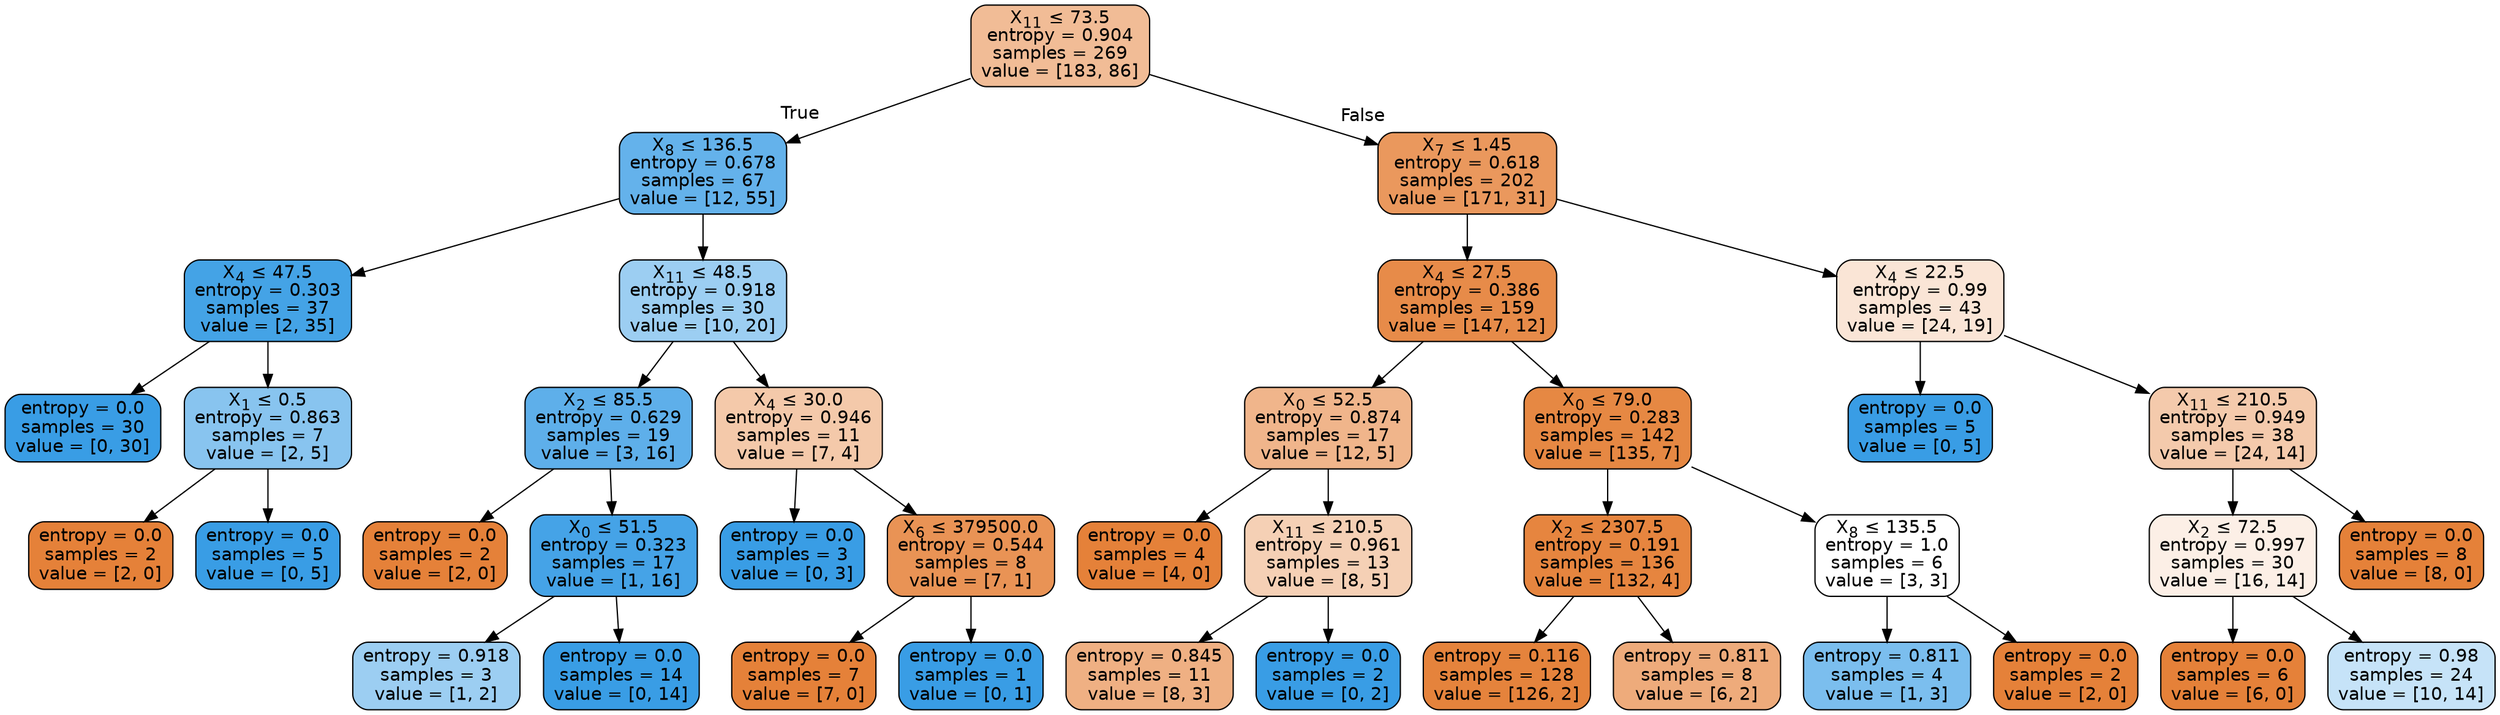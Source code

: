 digraph Tree {
node [shape=box, style="filled, rounded", color="black", fontname=helvetica] ;
edge [fontname=helvetica] ;
0 [label=<X<SUB>11</SUB> &le; 73.5<br/>entropy = 0.904<br/>samples = 269<br/>value = [183, 86]>, fillcolor="#f1bc96"] ;
1 [label=<X<SUB>8</SUB> &le; 136.5<br/>entropy = 0.678<br/>samples = 67<br/>value = [12, 55]>, fillcolor="#64b2eb"] ;
0 -> 1 [labeldistance=2.5, labelangle=45, headlabel="True"] ;
2 [label=<X<SUB>4</SUB> &le; 47.5<br/>entropy = 0.303<br/>samples = 37<br/>value = [2, 35]>, fillcolor="#44a3e6"] ;
1 -> 2 ;
3 [label=<entropy = 0.0<br/>samples = 30<br/>value = [0, 30]>, fillcolor="#399de5"] ;
2 -> 3 ;
4 [label=<X<SUB>1</SUB> &le; 0.5<br/>entropy = 0.863<br/>samples = 7<br/>value = [2, 5]>, fillcolor="#88c4ef"] ;
2 -> 4 ;
5 [label=<entropy = 0.0<br/>samples = 2<br/>value = [2, 0]>, fillcolor="#e58139"] ;
4 -> 5 ;
6 [label=<entropy = 0.0<br/>samples = 5<br/>value = [0, 5]>, fillcolor="#399de5"] ;
4 -> 6 ;
7 [label=<X<SUB>11</SUB> &le; 48.5<br/>entropy = 0.918<br/>samples = 30<br/>value = [10, 20]>, fillcolor="#9ccef2"] ;
1 -> 7 ;
8 [label=<X<SUB>2</SUB> &le; 85.5<br/>entropy = 0.629<br/>samples = 19<br/>value = [3, 16]>, fillcolor="#5eafea"] ;
7 -> 8 ;
9 [label=<entropy = 0.0<br/>samples = 2<br/>value = [2, 0]>, fillcolor="#e58139"] ;
8 -> 9 ;
10 [label=<X<SUB>0</SUB> &le; 51.5<br/>entropy = 0.323<br/>samples = 17<br/>value = [1, 16]>, fillcolor="#45a3e7"] ;
8 -> 10 ;
11 [label=<entropy = 0.918<br/>samples = 3<br/>value = [1, 2]>, fillcolor="#9ccef2"] ;
10 -> 11 ;
12 [label=<entropy = 0.0<br/>samples = 14<br/>value = [0, 14]>, fillcolor="#399de5"] ;
10 -> 12 ;
13 [label=<X<SUB>4</SUB> &le; 30.0<br/>entropy = 0.946<br/>samples = 11<br/>value = [7, 4]>, fillcolor="#f4c9aa"] ;
7 -> 13 ;
14 [label=<entropy = 0.0<br/>samples = 3<br/>value = [0, 3]>, fillcolor="#399de5"] ;
13 -> 14 ;
15 [label=<X<SUB>6</SUB> &le; 379500.0<br/>entropy = 0.544<br/>samples = 8<br/>value = [7, 1]>, fillcolor="#e99355"] ;
13 -> 15 ;
16 [label=<entropy = 0.0<br/>samples = 7<br/>value = [7, 0]>, fillcolor="#e58139"] ;
15 -> 16 ;
17 [label=<entropy = 0.0<br/>samples = 1<br/>value = [0, 1]>, fillcolor="#399de5"] ;
15 -> 17 ;
18 [label=<X<SUB>7</SUB> &le; 1.45<br/>entropy = 0.618<br/>samples = 202<br/>value = [171, 31]>, fillcolor="#ea985d"] ;
0 -> 18 [labeldistance=2.5, labelangle=-45, headlabel="False"] ;
19 [label=<X<SUB>4</SUB> &le; 27.5<br/>entropy = 0.386<br/>samples = 159<br/>value = [147, 12]>, fillcolor="#e78b49"] ;
18 -> 19 ;
20 [label=<X<SUB>0</SUB> &le; 52.5<br/>entropy = 0.874<br/>samples = 17<br/>value = [12, 5]>, fillcolor="#f0b58b"] ;
19 -> 20 ;
21 [label=<entropy = 0.0<br/>samples = 4<br/>value = [4, 0]>, fillcolor="#e58139"] ;
20 -> 21 ;
22 [label=<X<SUB>11</SUB> &le; 210.5<br/>entropy = 0.961<br/>samples = 13<br/>value = [8, 5]>, fillcolor="#f5d0b5"] ;
20 -> 22 ;
23 [label=<entropy = 0.845<br/>samples = 11<br/>value = [8, 3]>, fillcolor="#efb083"] ;
22 -> 23 ;
24 [label=<entropy = 0.0<br/>samples = 2<br/>value = [0, 2]>, fillcolor="#399de5"] ;
22 -> 24 ;
25 [label=<X<SUB>0</SUB> &le; 79.0<br/>entropy = 0.283<br/>samples = 142<br/>value = [135, 7]>, fillcolor="#e68843"] ;
19 -> 25 ;
26 [label=<X<SUB>2</SUB> &le; 2307.5<br/>entropy = 0.191<br/>samples = 136<br/>value = [132, 4]>, fillcolor="#e6853f"] ;
25 -> 26 ;
27 [label=<entropy = 0.116<br/>samples = 128<br/>value = [126, 2]>, fillcolor="#e5833c"] ;
26 -> 27 ;
28 [label=<entropy = 0.811<br/>samples = 8<br/>value = [6, 2]>, fillcolor="#eeab7b"] ;
26 -> 28 ;
29 [label=<X<SUB>8</SUB> &le; 135.5<br/>entropy = 1.0<br/>samples = 6<br/>value = [3, 3]>, fillcolor="#ffffff"] ;
25 -> 29 ;
30 [label=<entropy = 0.811<br/>samples = 4<br/>value = [1, 3]>, fillcolor="#7bbeee"] ;
29 -> 30 ;
31 [label=<entropy = 0.0<br/>samples = 2<br/>value = [2, 0]>, fillcolor="#e58139"] ;
29 -> 31 ;
32 [label=<X<SUB>4</SUB> &le; 22.5<br/>entropy = 0.99<br/>samples = 43<br/>value = [24, 19]>, fillcolor="#fae5d6"] ;
18 -> 32 ;
33 [label=<entropy = 0.0<br/>samples = 5<br/>value = [0, 5]>, fillcolor="#399de5"] ;
32 -> 33 ;
34 [label=<X<SUB>11</SUB> &le; 210.5<br/>entropy = 0.949<br/>samples = 38<br/>value = [24, 14]>, fillcolor="#f4caac"] ;
32 -> 34 ;
35 [label=<X<SUB>2</SUB> &le; 72.5<br/>entropy = 0.997<br/>samples = 30<br/>value = [16, 14]>, fillcolor="#fcefe6"] ;
34 -> 35 ;
36 [label=<entropy = 0.0<br/>samples = 6<br/>value = [6, 0]>, fillcolor="#e58139"] ;
35 -> 36 ;
37 [label=<entropy = 0.98<br/>samples = 24<br/>value = [10, 14]>, fillcolor="#c6e3f8"] ;
35 -> 37 ;
38 [label=<entropy = 0.0<br/>samples = 8<br/>value = [8, 0]>, fillcolor="#e58139"] ;
34 -> 38 ;
}